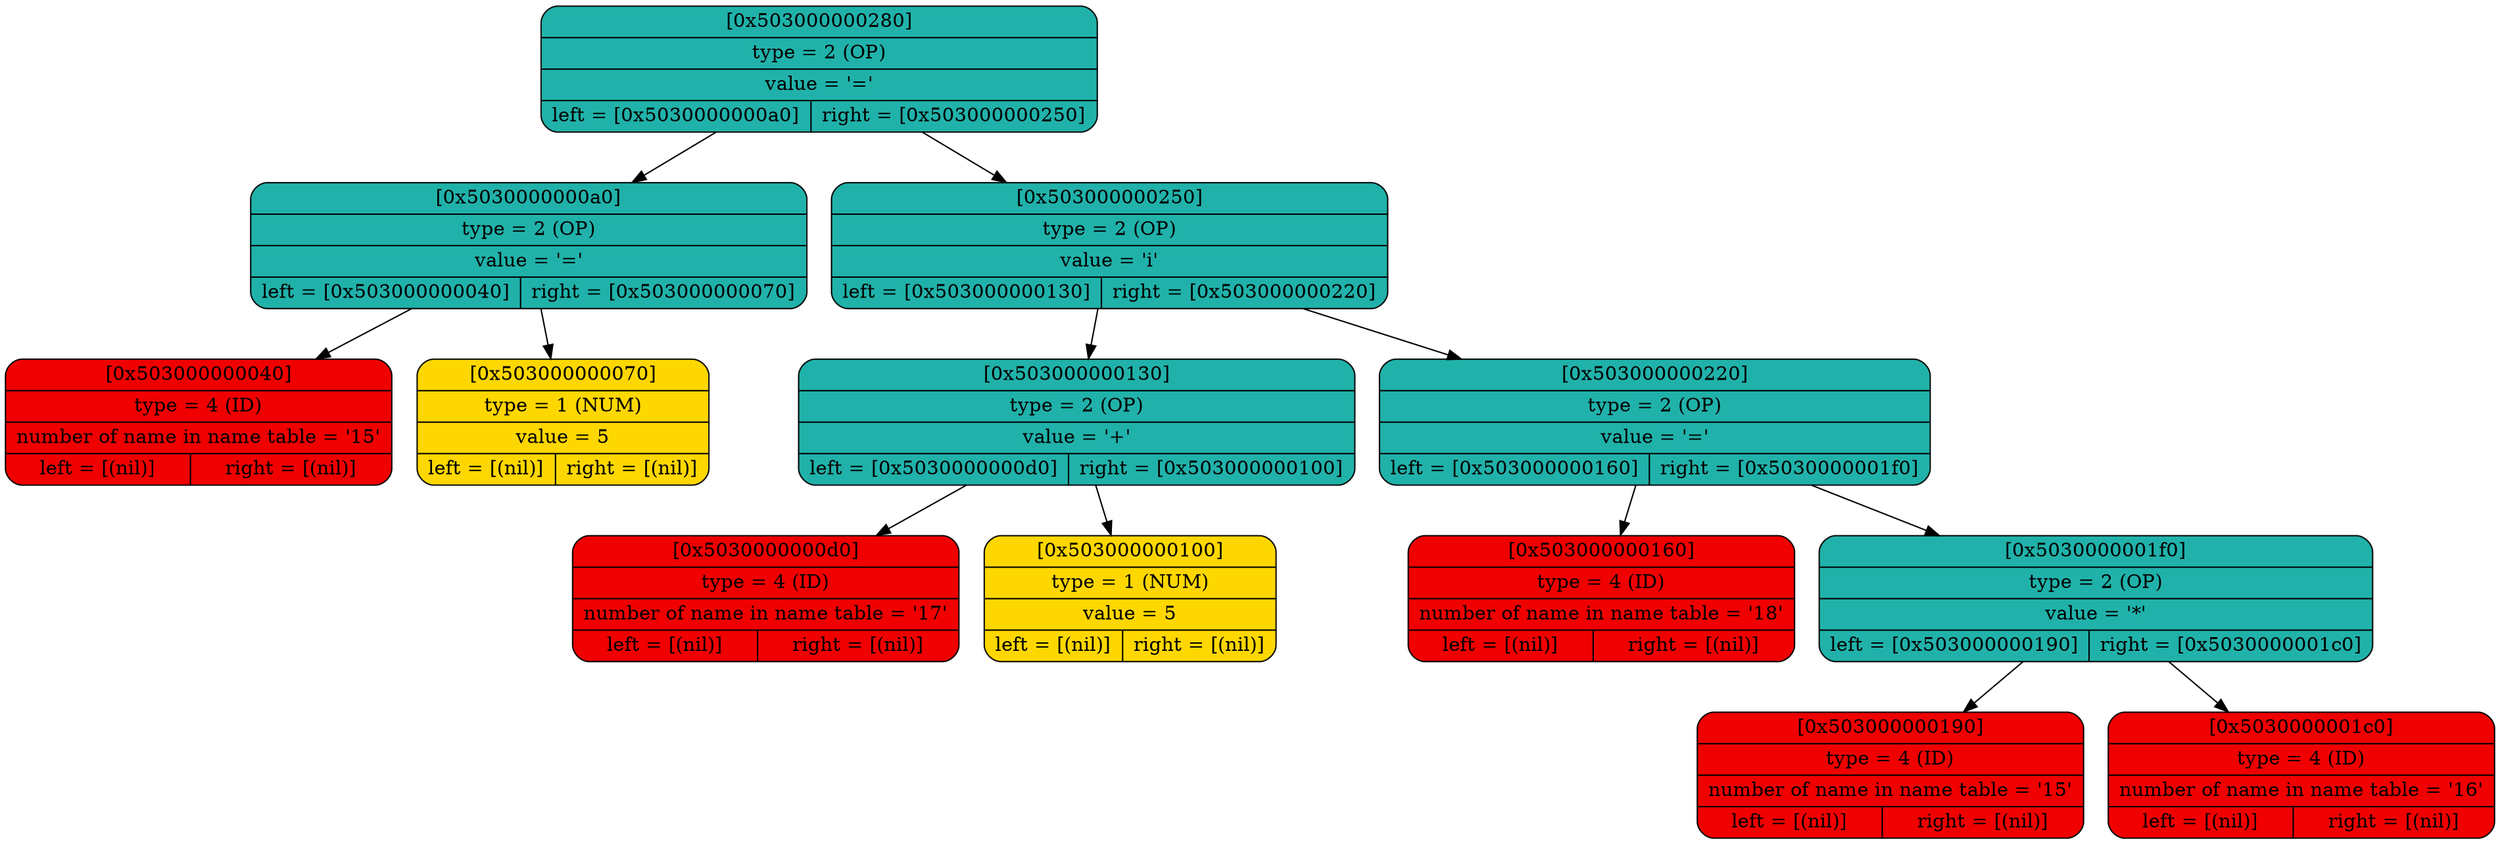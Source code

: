 digraph
{
bgcolor="transparent"
node0x503000000280 [shape=Mrecord; label = " { [0x503000000280] | type = 2 (OP)   | value = '=' | { left = [0x5030000000a0] | right = [0x503000000250] } }"; style = filled; fillcolor = "#20B2AA"];
node0x503000000280 -> node0x5030000000a0;
node0x503000000280 -> node0x503000000250;
node0x5030000000a0 [shape=Mrecord; label = " { [0x5030000000a0] | type = 2 (OP)   | value = '=' | { left = [0x503000000040] | right = [0x503000000070] } }"; style = filled; fillcolor = "#20B2AA"];
node0x5030000000a0 -> node0x503000000040;
node0x5030000000a0 -> node0x503000000070;
node0x503000000040 [shape=Mrecord; label = " { [0x503000000040] | type = 4 (ID)   | number of name in name table = '15' | { left = [(nil)] | right = [(nil)] } }"; style = filled; fillcolor = "#F00000"];
node0x503000000070 [shape=Mrecord; label = " { [0x503000000070] | type = 1 (NUM)  | value = 5   | { left = [(nil)] | right = [(nil)] } }"; style = filled; fillcolor = "#FFD700"];
node0x503000000250 [shape=Mrecord; label = " { [0x503000000250] | type = 2 (OP)   | value = 'i' | { left = [0x503000000130] | right = [0x503000000220] } }"; style = filled; fillcolor = "#20B2AA"];
node0x503000000250 -> node0x503000000130;
node0x503000000250 -> node0x503000000220;
node0x503000000130 [shape=Mrecord; label = " { [0x503000000130] | type = 2 (OP)   | value = '+' | { left = [0x5030000000d0] | right = [0x503000000100] } }"; style = filled; fillcolor = "#20B2AA"];
node0x503000000130 -> node0x5030000000d0;
node0x503000000130 -> node0x503000000100;
node0x5030000000d0 [shape=Mrecord; label = " { [0x5030000000d0] | type = 4 (ID)   | number of name in name table = '17' | { left = [(nil)] | right = [(nil)] } }"; style = filled; fillcolor = "#F00000"];
node0x503000000100 [shape=Mrecord; label = " { [0x503000000100] | type = 1 (NUM)  | value = 5   | { left = [(nil)] | right = [(nil)] } }"; style = filled; fillcolor = "#FFD700"];
node0x503000000220 [shape=Mrecord; label = " { [0x503000000220] | type = 2 (OP)   | value = '=' | { left = [0x503000000160] | right = [0x5030000001f0] } }"; style = filled; fillcolor = "#20B2AA"];
node0x503000000220 -> node0x503000000160;
node0x503000000220 -> node0x5030000001f0;
node0x503000000160 [shape=Mrecord; label = " { [0x503000000160] | type = 4 (ID)   | number of name in name table = '18' | { left = [(nil)] | right = [(nil)] } }"; style = filled; fillcolor = "#F00000"];
node0x5030000001f0 [shape=Mrecord; label = " { [0x5030000001f0] | type = 2 (OP)   | value = '*' | { left = [0x503000000190] | right = [0x5030000001c0] } }"; style = filled; fillcolor = "#20B2AA"];
node0x5030000001f0 -> node0x503000000190;
node0x5030000001f0 -> node0x5030000001c0;
node0x503000000190 [shape=Mrecord; label = " { [0x503000000190] | type = 4 (ID)   | number of name in name table = '15' | { left = [(nil)] | right = [(nil)] } }"; style = filled; fillcolor = "#F00000"];
node0x5030000001c0 [shape=Mrecord; label = " { [0x5030000001c0] | type = 4 (ID)   | number of name in name table = '16' | { left = [(nil)] | right = [(nil)] } }"; style = filled; fillcolor = "#F00000"];

}
